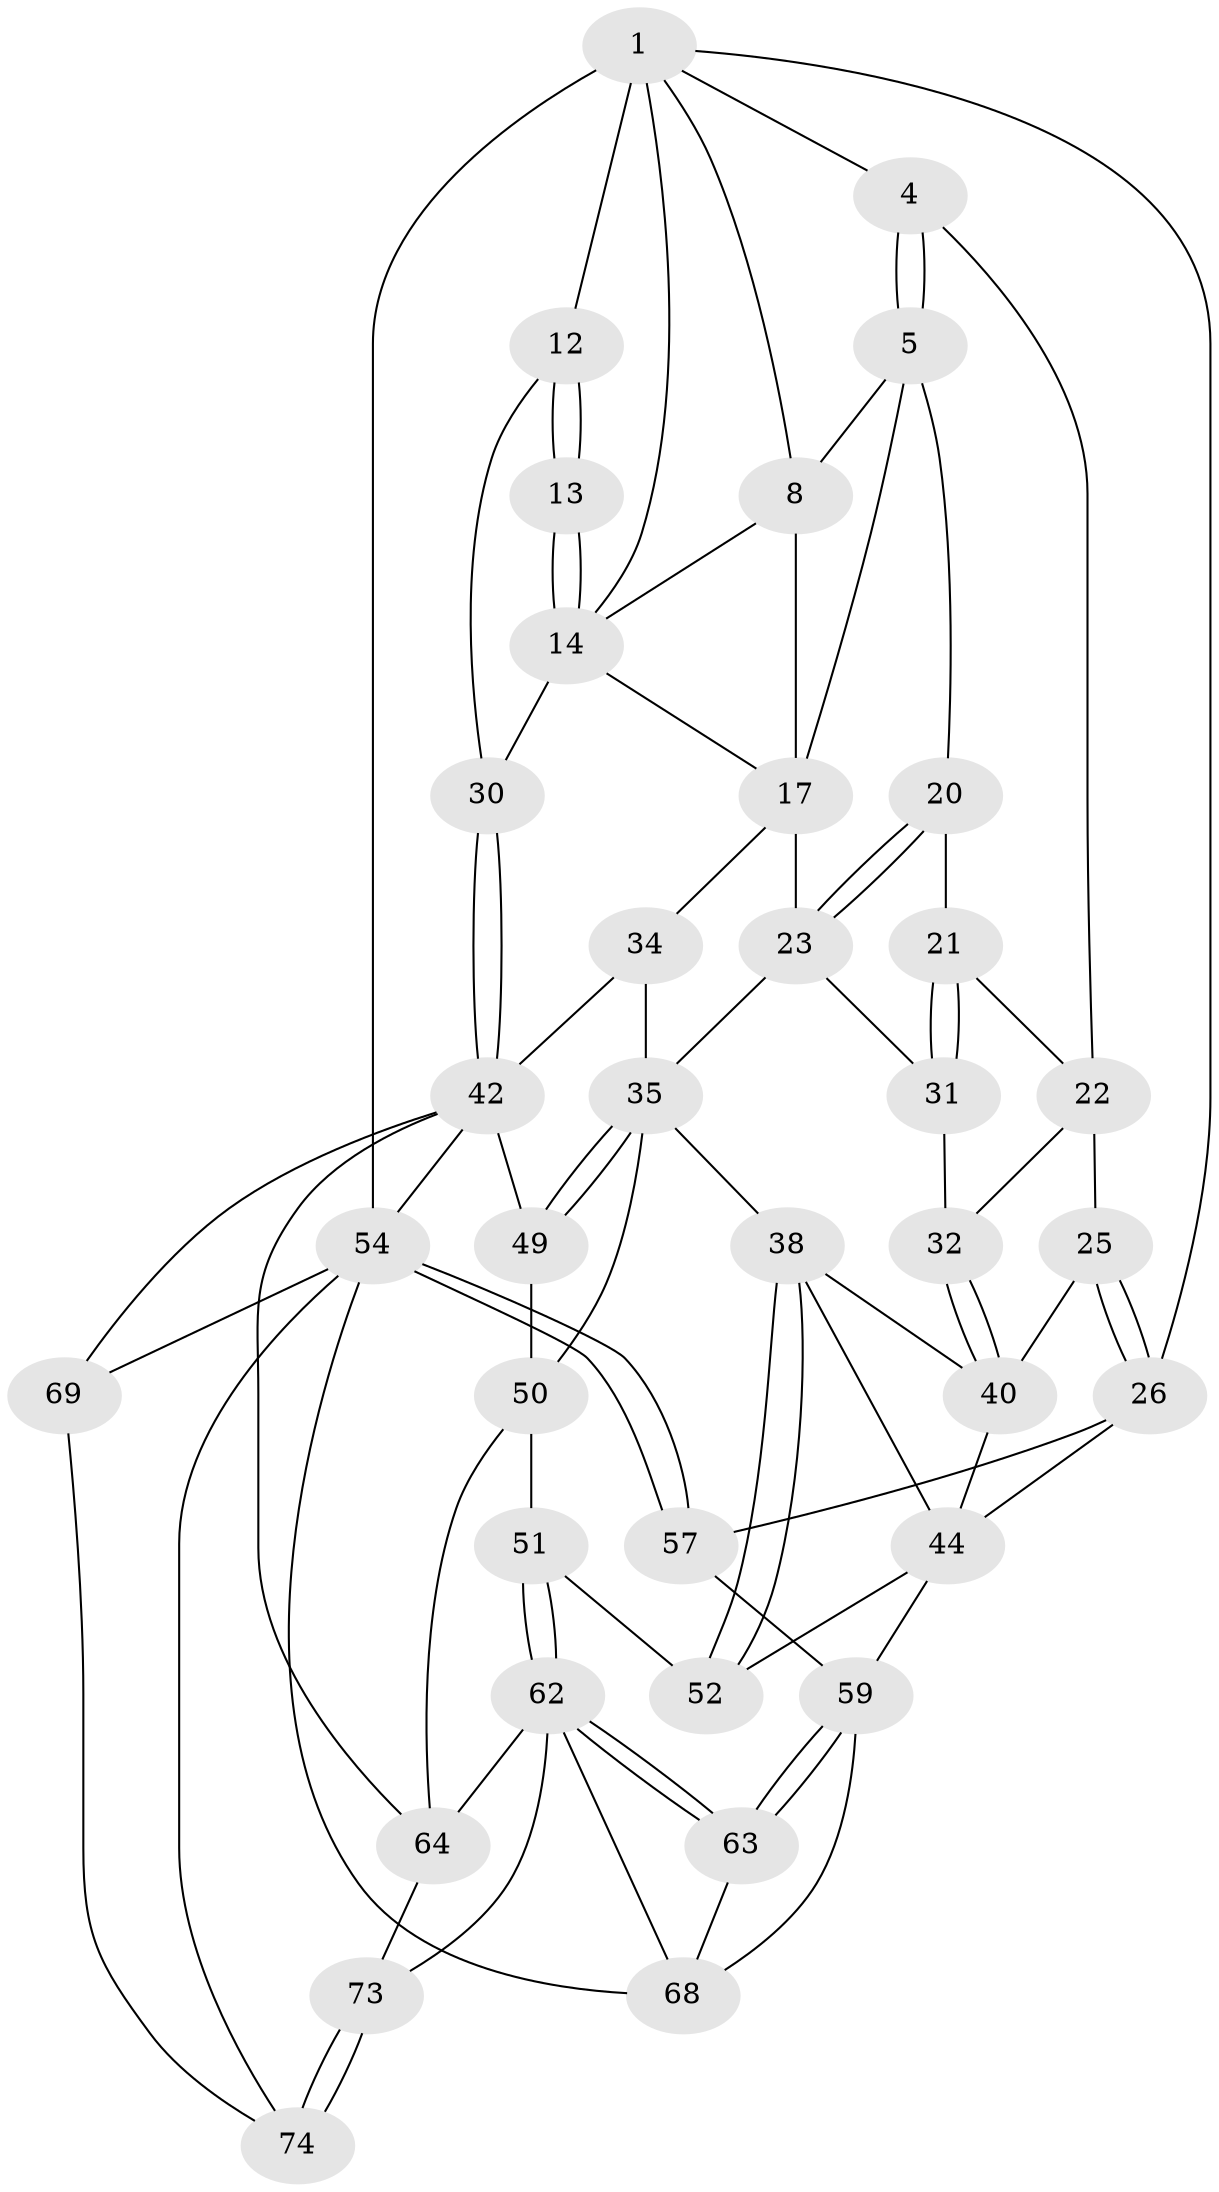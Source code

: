 // original degree distribution, {3: 0.02702702702702703, 6: 0.20270270270270271, 5: 0.5405405405405406, 4: 0.22972972972972974}
// Generated by graph-tools (version 1.1) at 2025/17/03/09/25 04:17:22]
// undirected, 37 vertices, 85 edges
graph export_dot {
graph [start="1"]
  node [color=gray90,style=filled];
  1 [pos="+0.8233286621645036+0",super="+7+2"];
  4 [pos="+0+0"];
  5 [pos="+0.3201213864082619+0",super="+6+11"];
  8 [pos="+0.6786575106251305+0.09989607905182432",super="+16"];
  12 [pos="+1+0.16436607081836602"];
  13 [pos="+0.9510662236274119+0.10916027992583287"];
  14 [pos="+0.836059669104966+0",super="+15"];
  17 [pos="+0.6531186440224929+0.22064592406225067",super="+18+29"];
  20 [pos="+0.40029941422459236+0.1576292367915999"];
  21 [pos="+0.37855255195383974+0.172892085531251"];
  22 [pos="+0.14648224398323728+0",super="+24"];
  23 [pos="+0.5712520149849543+0.2462698622128296",super="+33"];
  25 [pos="+0.23035198542677868+0.2902315847306767"];
  26 [pos="+0.07279130654664848+0.32595483678102904",super="+45"];
  30 [pos="+1+0.3672341007756861"];
  31 [pos="+0.34258243693879764+0.2650068151641418"];
  32 [pos="+0.33561463287547555+0.26835262602295845"];
  34 [pos="+0.7213976445016558+0.3469484606314822"];
  35 [pos="+0.7175081403728352+0.35209161733066036",super="+36"];
  38 [pos="+0.4614219678004165+0.4564212559893294",super="+39"];
  40 [pos="+0.3496534639270106+0.4235444228211692",super="+41"];
  42 [pos="+1+0.5239265325615191",super="+43"];
  44 [pos="+0.25003646557212733+0.48880111401637805",super="+46"];
  49 [pos="+0.7518204927480657+0.6067390685026981"];
  50 [pos="+0.620355783813535+0.5563867579442044",super="+53"];
  51 [pos="+0.569855762435244+0.5663665821728339"];
  52 [pos="+0.5599568439364914+0.5610943873104691"];
  54 [pos="+0+0.6184821067041182",super="+55"];
  57 [pos="+0.0700142684723628+0.5528604812053426"];
  59 [pos="+0.30656559371473424+0.640586644327901",super="+60"];
  62 [pos="+0.5210023320025697+0.6915296122706174",super="+65"];
  63 [pos="+0.32827089077180616+0.6831213293289455"];
  64 [pos="+0.5973483763499693+0.7645387280423428",super="+67"];
  68 [pos="+0.06719415194917344+0.7884705985968343",super="+72"];
  69 [pos="+0.8287892910803532+0.979189255914665",super="+70"];
  73 [pos="+0.3676087599299581+0.9917076445025359"];
  74 [pos="+0.3600519385137508+1"];
  1 -- 8;
  1 -- 14;
  1 -- 4;
  1 -- 54 [weight=3];
  1 -- 26;
  1 -- 12;
  4 -- 5;
  4 -- 5;
  4 -- 22;
  5 -- 8;
  5 -- 20;
  5 -- 17;
  8 -- 17;
  8 -- 14;
  12 -- 13;
  12 -- 13;
  12 -- 30;
  13 -- 14 [weight=2];
  13 -- 14;
  14 -- 17;
  14 -- 30;
  17 -- 23;
  17 -- 34;
  20 -- 21;
  20 -- 23;
  20 -- 23;
  21 -- 22;
  21 -- 31;
  21 -- 31;
  22 -- 32;
  22 -- 25;
  23 -- 31;
  23 -- 35;
  25 -- 26;
  25 -- 26;
  25 -- 40;
  26 -- 57;
  26 -- 44;
  30 -- 42;
  30 -- 42;
  31 -- 32;
  32 -- 40;
  32 -- 40;
  34 -- 35;
  34 -- 42;
  35 -- 49;
  35 -- 49;
  35 -- 50;
  35 -- 38;
  38 -- 52;
  38 -- 52;
  38 -- 40;
  38 -- 44;
  40 -- 44;
  42 -- 64;
  42 -- 49;
  42 -- 69 [weight=2];
  42 -- 54;
  44 -- 59;
  44 -- 52;
  49 -- 50;
  50 -- 51;
  50 -- 64;
  51 -- 52;
  51 -- 62;
  51 -- 62;
  54 -- 57;
  54 -- 57;
  54 -- 68;
  54 -- 74;
  54 -- 69;
  57 -- 59;
  59 -- 63;
  59 -- 63;
  59 -- 68;
  62 -- 63;
  62 -- 63;
  62 -- 64;
  62 -- 73;
  62 -- 68;
  63 -- 68;
  64 -- 73;
  69 -- 74;
  73 -- 74;
  73 -- 74;
}
